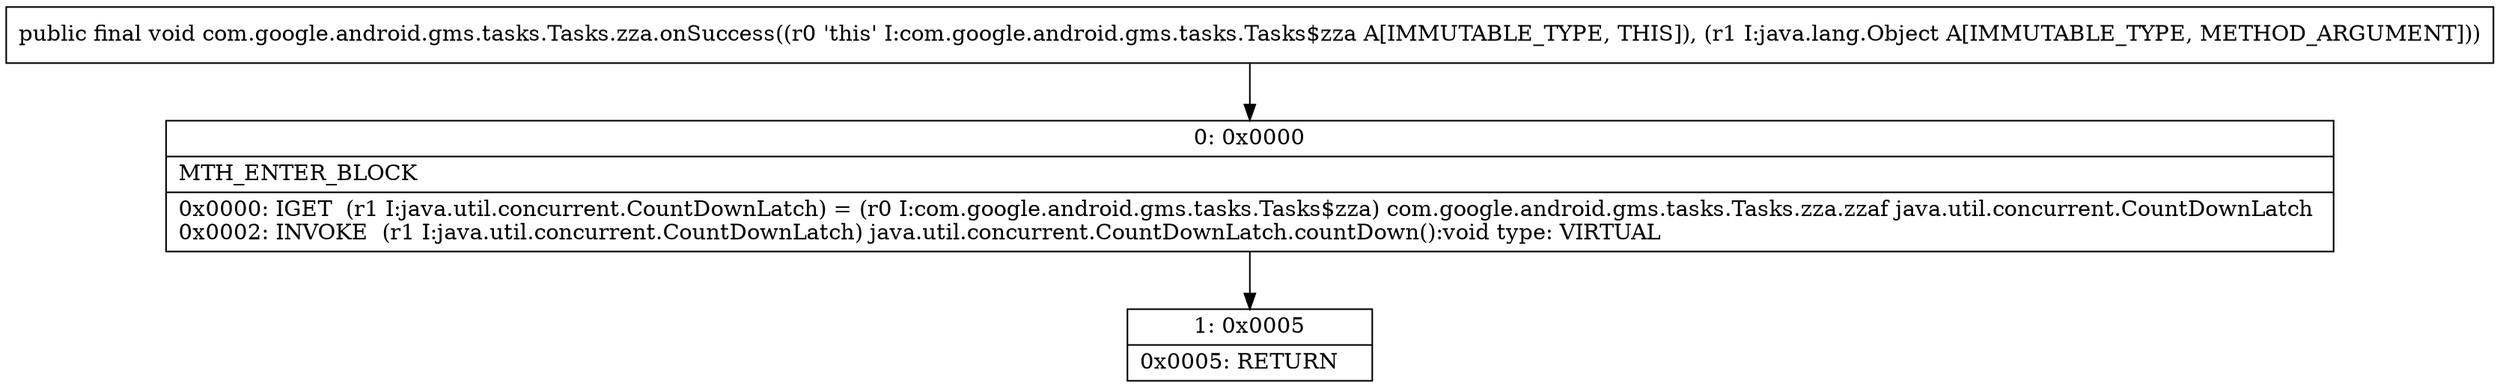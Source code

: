 digraph "CFG forcom.google.android.gms.tasks.Tasks.zza.onSuccess(Ljava\/lang\/Object;)V" {
Node_0 [shape=record,label="{0\:\ 0x0000|MTH_ENTER_BLOCK\l|0x0000: IGET  (r1 I:java.util.concurrent.CountDownLatch) = (r0 I:com.google.android.gms.tasks.Tasks$zza) com.google.android.gms.tasks.Tasks.zza.zzaf java.util.concurrent.CountDownLatch \l0x0002: INVOKE  (r1 I:java.util.concurrent.CountDownLatch) java.util.concurrent.CountDownLatch.countDown():void type: VIRTUAL \l}"];
Node_1 [shape=record,label="{1\:\ 0x0005|0x0005: RETURN   \l}"];
MethodNode[shape=record,label="{public final void com.google.android.gms.tasks.Tasks.zza.onSuccess((r0 'this' I:com.google.android.gms.tasks.Tasks$zza A[IMMUTABLE_TYPE, THIS]), (r1 I:java.lang.Object A[IMMUTABLE_TYPE, METHOD_ARGUMENT])) }"];
MethodNode -> Node_0;
Node_0 -> Node_1;
}

